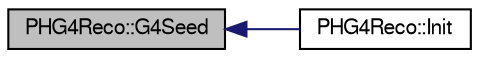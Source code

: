 digraph "PHG4Reco::G4Seed"
{
  bgcolor="transparent";
  edge [fontname="FreeSans",fontsize="10",labelfontname="FreeSans",labelfontsize="10"];
  node [fontname="FreeSans",fontsize="10",shape=record];
  rankdir="LR";
  Node1 [label="PHG4Reco::G4Seed",height=0.2,width=0.4,color="black", fillcolor="grey75", style="filled" fontcolor="black"];
  Node1 -> Node2 [dir="back",color="midnightblue",fontsize="10",style="solid",fontname="FreeSans"];
  Node2 [label="PHG4Reco::Init",height=0.2,width=0.4,color="black",URL="$d0/d78/classPHG4Reco.html#a59f7c59986c59710348395db0de25bda",tooltip="full initialization "];
}
